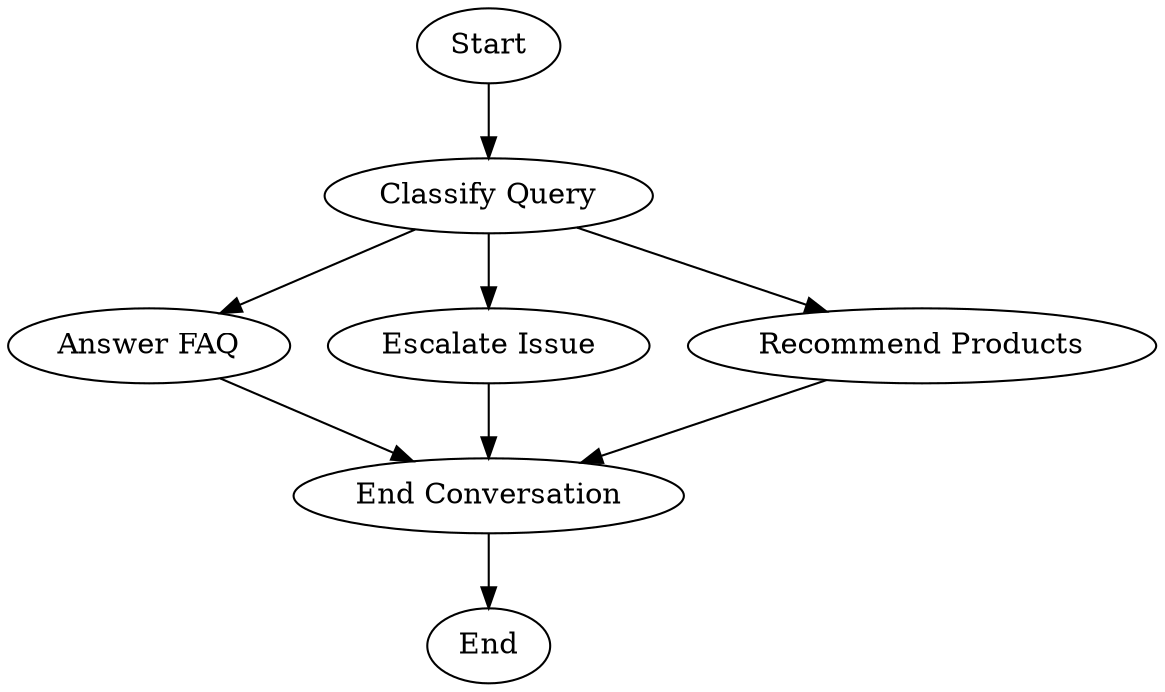 // Customer Support Workflow
digraph {
	Start [label=Start]
	"Classify Query" [label="Classify Query"]
	"Answer FAQ" [label="Answer FAQ"]
	"Escalate Issue" [label="Escalate Issue"]
	"Recommend Products" [label="Recommend Products"]
	"End Conversation" [label="End Conversation"]
	End [label=End]
	Start -> "Classify Query"
	"Classify Query" -> "Answer FAQ"
	"Classify Query" -> "Escalate Issue"
	"Classify Query" -> "Recommend Products"
	"Answer FAQ" -> "End Conversation"
	"Escalate Issue" -> "End Conversation"
	"Recommend Products" -> "End Conversation"
	"End Conversation" -> End
}

